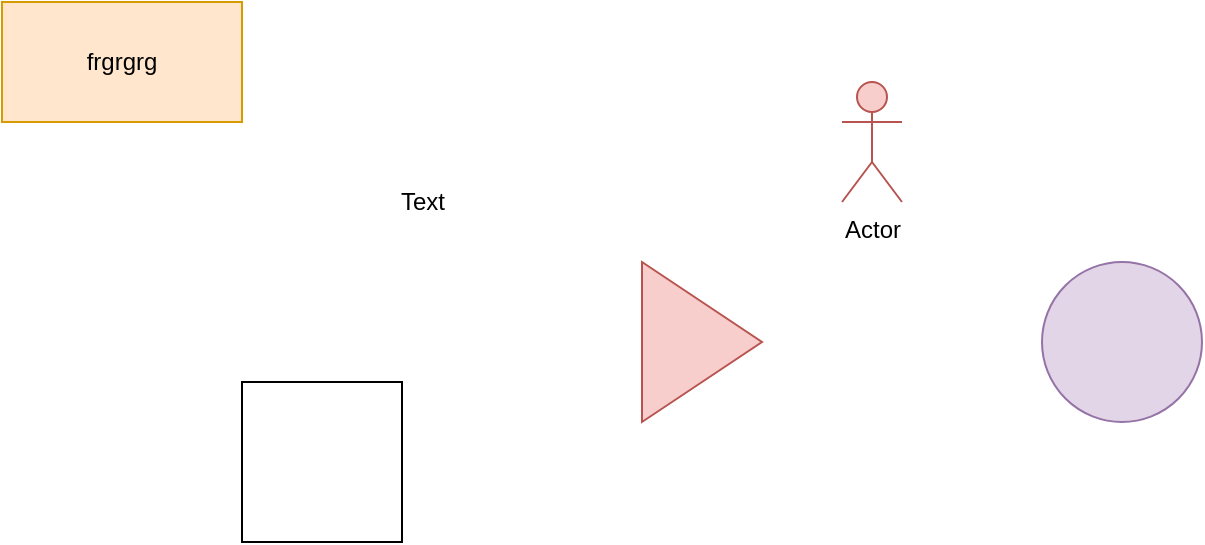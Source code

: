 <mxfile version="15.4.3" type="github">
  <diagram id="xE8j3Ur5t0lkxLYd9usm" name="Page-1">
    <mxGraphModel dx="806" dy="461" grid="1" gridSize="10" guides="1" tooltips="1" connect="1" arrows="1" fold="1" page="1" pageScale="1" pageWidth="827" pageHeight="1169" math="0" shadow="0">
      <root>
        <mxCell id="0" />
        <mxCell id="1" parent="0" />
        <mxCell id="HC3bf_5bRKDgphqwsUaX-1" value="frgrgrg" style="rounded=0;whiteSpace=wrap;html=1;fillColor=#ffe6cc;strokeColor=#d79b00;" parent="1" vertex="1">
          <mxGeometry x="100" y="80" width="120" height="60" as="geometry" />
        </mxCell>
        <mxCell id="HC3bf_5bRKDgphqwsUaX-2" value="Text" style="text;html=1;align=center;verticalAlign=middle;resizable=0;points=[];autosize=1;strokeColor=none;fillColor=none;" parent="1" vertex="1">
          <mxGeometry x="290" y="170" width="40" height="20" as="geometry" />
        </mxCell>
        <mxCell id="HC3bf_5bRKDgphqwsUaX-3" value="" style="whiteSpace=wrap;html=1;aspect=fixed;" parent="1" vertex="1">
          <mxGeometry x="220" y="270" width="80" height="80" as="geometry" />
        </mxCell>
        <mxCell id="9UVzAcFn43fJghln-tcb-1" value="" style="ellipse;whiteSpace=wrap;html=1;aspect=fixed;fillColor=#e1d5e7;strokeColor=#9673a6;" parent="1" vertex="1">
          <mxGeometry x="620" y="210" width="80" height="80" as="geometry" />
        </mxCell>
        <mxCell id="rmx8beCOETPxzY9aOZnD-1" value="" style="triangle;whiteSpace=wrap;html=1;fillColor=#f8cecc;strokeColor=#b85450;" parent="1" vertex="1">
          <mxGeometry x="420" y="210" width="60" height="80" as="geometry" />
        </mxCell>
        <mxCell id="q7HrgEL-oG4Zr9gfSllB-1" value="Actor" style="shape=umlActor;verticalLabelPosition=bottom;verticalAlign=top;html=1;outlineConnect=0;fillColor=#f8cecc;strokeColor=#b85450;" vertex="1" parent="1">
          <mxGeometry x="520" y="120" width="30" height="60" as="geometry" />
        </mxCell>
      </root>
    </mxGraphModel>
  </diagram>
</mxfile>

